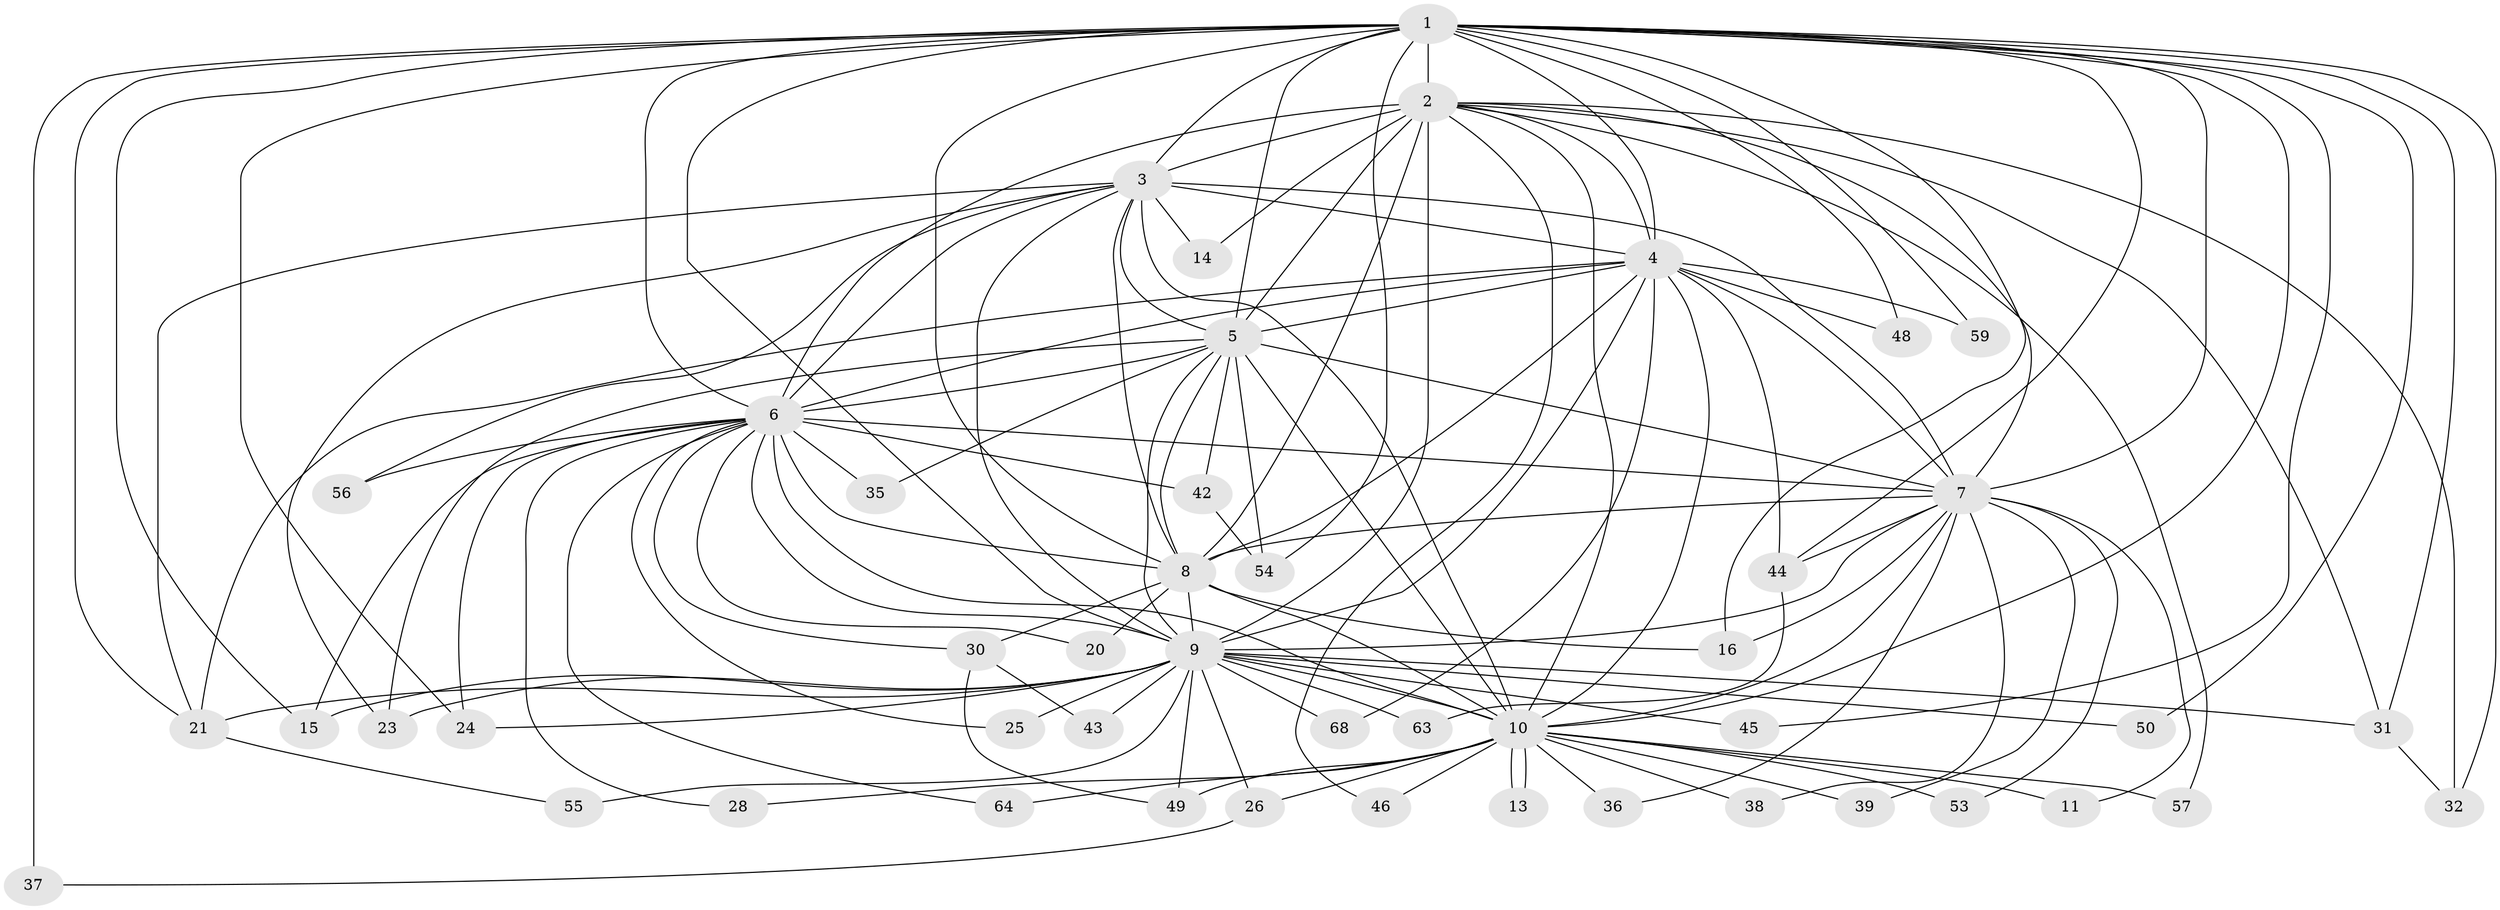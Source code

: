 // Generated by graph-tools (version 1.1) at 2025/23/03/03/25 07:23:40]
// undirected, 47 vertices, 130 edges
graph export_dot {
graph [start="1"]
  node [color=gray90,style=filled];
  1 [super="+65"];
  2 [super="+18"];
  3 [super="+17"];
  4 [super="+22"];
  5 [super="+62"];
  6 [super="+12"];
  7 [super="+29"];
  8 [super="+41"];
  9 [super="+40"];
  10 [super="+34"];
  11;
  13;
  14;
  15 [super="+19"];
  16 [super="+51"];
  20;
  21 [super="+27"];
  23 [super="+60"];
  24 [super="+33"];
  25;
  26;
  28;
  30;
  31 [super="+61"];
  32 [super="+47"];
  35;
  36;
  37 [super="+52"];
  38;
  39;
  42;
  43;
  44 [super="+67"];
  45;
  46;
  48;
  49 [super="+58"];
  50;
  53;
  54 [super="+66"];
  55;
  56;
  57;
  59;
  63;
  64;
  68;
  1 -- 2;
  1 -- 3;
  1 -- 4;
  1 -- 5;
  1 -- 6;
  1 -- 7;
  1 -- 8;
  1 -- 9;
  1 -- 10;
  1 -- 31;
  1 -- 32;
  1 -- 37 [weight=2];
  1 -- 44;
  1 -- 45;
  1 -- 48;
  1 -- 50;
  1 -- 54;
  1 -- 59;
  1 -- 21;
  1 -- 24;
  1 -- 15;
  1 -- 16;
  2 -- 3 [weight=2];
  2 -- 4;
  2 -- 5 [weight=2];
  2 -- 6;
  2 -- 7;
  2 -- 8;
  2 -- 9;
  2 -- 10;
  2 -- 14;
  2 -- 31;
  2 -- 46;
  2 -- 57;
  2 -- 32;
  3 -- 4;
  3 -- 5;
  3 -- 6;
  3 -- 7 [weight=2];
  3 -- 8;
  3 -- 9;
  3 -- 10;
  3 -- 14;
  3 -- 56;
  3 -- 21;
  3 -- 23;
  4 -- 5;
  4 -- 6 [weight=2];
  4 -- 7;
  4 -- 8;
  4 -- 9;
  4 -- 10;
  4 -- 21;
  4 -- 44;
  4 -- 59;
  4 -- 68;
  4 -- 48;
  5 -- 6;
  5 -- 7;
  5 -- 8;
  5 -- 9;
  5 -- 10;
  5 -- 23;
  5 -- 35;
  5 -- 42;
  5 -- 54;
  6 -- 7 [weight=2];
  6 -- 8;
  6 -- 9;
  6 -- 10 [weight=2];
  6 -- 20;
  6 -- 24;
  6 -- 35;
  6 -- 42;
  6 -- 56;
  6 -- 64;
  6 -- 15;
  6 -- 25;
  6 -- 28;
  6 -- 30;
  7 -- 8 [weight=2];
  7 -- 9 [weight=2];
  7 -- 10;
  7 -- 11;
  7 -- 16;
  7 -- 36;
  7 -- 38;
  7 -- 39;
  7 -- 53;
  7 -- 44;
  8 -- 9;
  8 -- 10;
  8 -- 16;
  8 -- 20;
  8 -- 30;
  9 -- 10 [weight=2];
  9 -- 15;
  9 -- 21;
  9 -- 23;
  9 -- 24;
  9 -- 25;
  9 -- 26;
  9 -- 43;
  9 -- 45;
  9 -- 50;
  9 -- 55;
  9 -- 68;
  9 -- 63;
  9 -- 31;
  9 -- 49;
  10 -- 11;
  10 -- 13;
  10 -- 13;
  10 -- 26;
  10 -- 28;
  10 -- 36;
  10 -- 38;
  10 -- 39;
  10 -- 46;
  10 -- 49;
  10 -- 53;
  10 -- 57;
  10 -- 64;
  21 -- 55;
  26 -- 37;
  30 -- 43;
  30 -- 49;
  31 -- 32;
  42 -- 54;
  44 -- 63;
}

